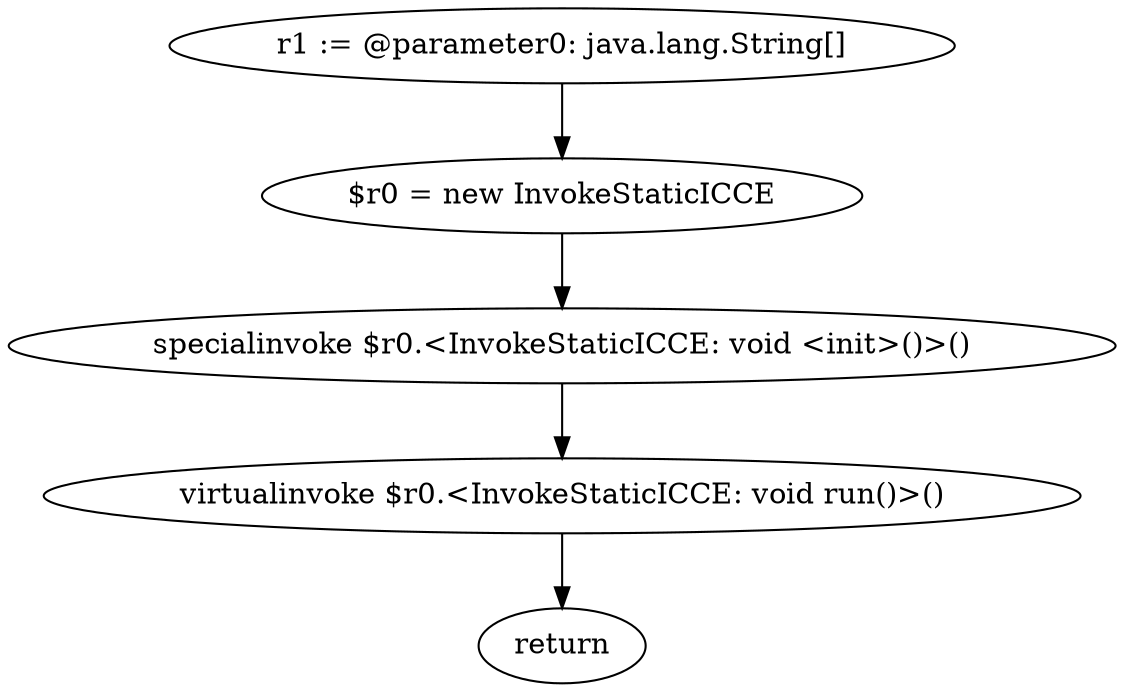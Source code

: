 digraph "unitGraph" {
    "r1 := @parameter0: java.lang.String[]"
    "$r0 = new InvokeStaticICCE"
    "specialinvoke $r0.<InvokeStaticICCE: void <init>()>()"
    "virtualinvoke $r0.<InvokeStaticICCE: void run()>()"
    "return"
    "r1 := @parameter0: java.lang.String[]"->"$r0 = new InvokeStaticICCE";
    "$r0 = new InvokeStaticICCE"->"specialinvoke $r0.<InvokeStaticICCE: void <init>()>()";
    "specialinvoke $r0.<InvokeStaticICCE: void <init>()>()"->"virtualinvoke $r0.<InvokeStaticICCE: void run()>()";
    "virtualinvoke $r0.<InvokeStaticICCE: void run()>()"->"return";
}
